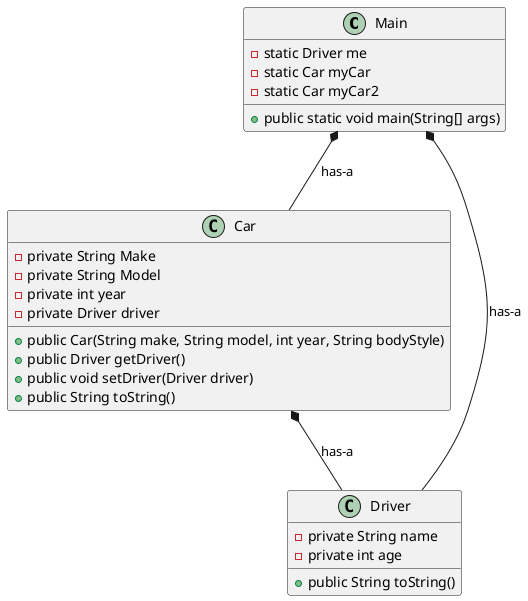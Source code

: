 @startuml
'https://plantuml.com/object-diagram

class Main
class Car
class Driver

Main : - static Driver me
Main : - static Car myCar
Main : - static Car myCar2
Main : + public static void main(String[] args)
Car : - private String Make
Car : - private String Model
Car : - private int year
Car : - private Driver driver
Car : + public Car(String make, String model, int year, String bodyStyle)
Car : + public Driver getDriver()
Car : + public void setDriver(Driver driver)
Car : + public String toString()
Driver : - private String name
Driver : - private int age
Driver : + public String toString()

Main *-- Car : has-a
Main *-- Driver : has-a
Car *-- Driver : has-a


@enduml
